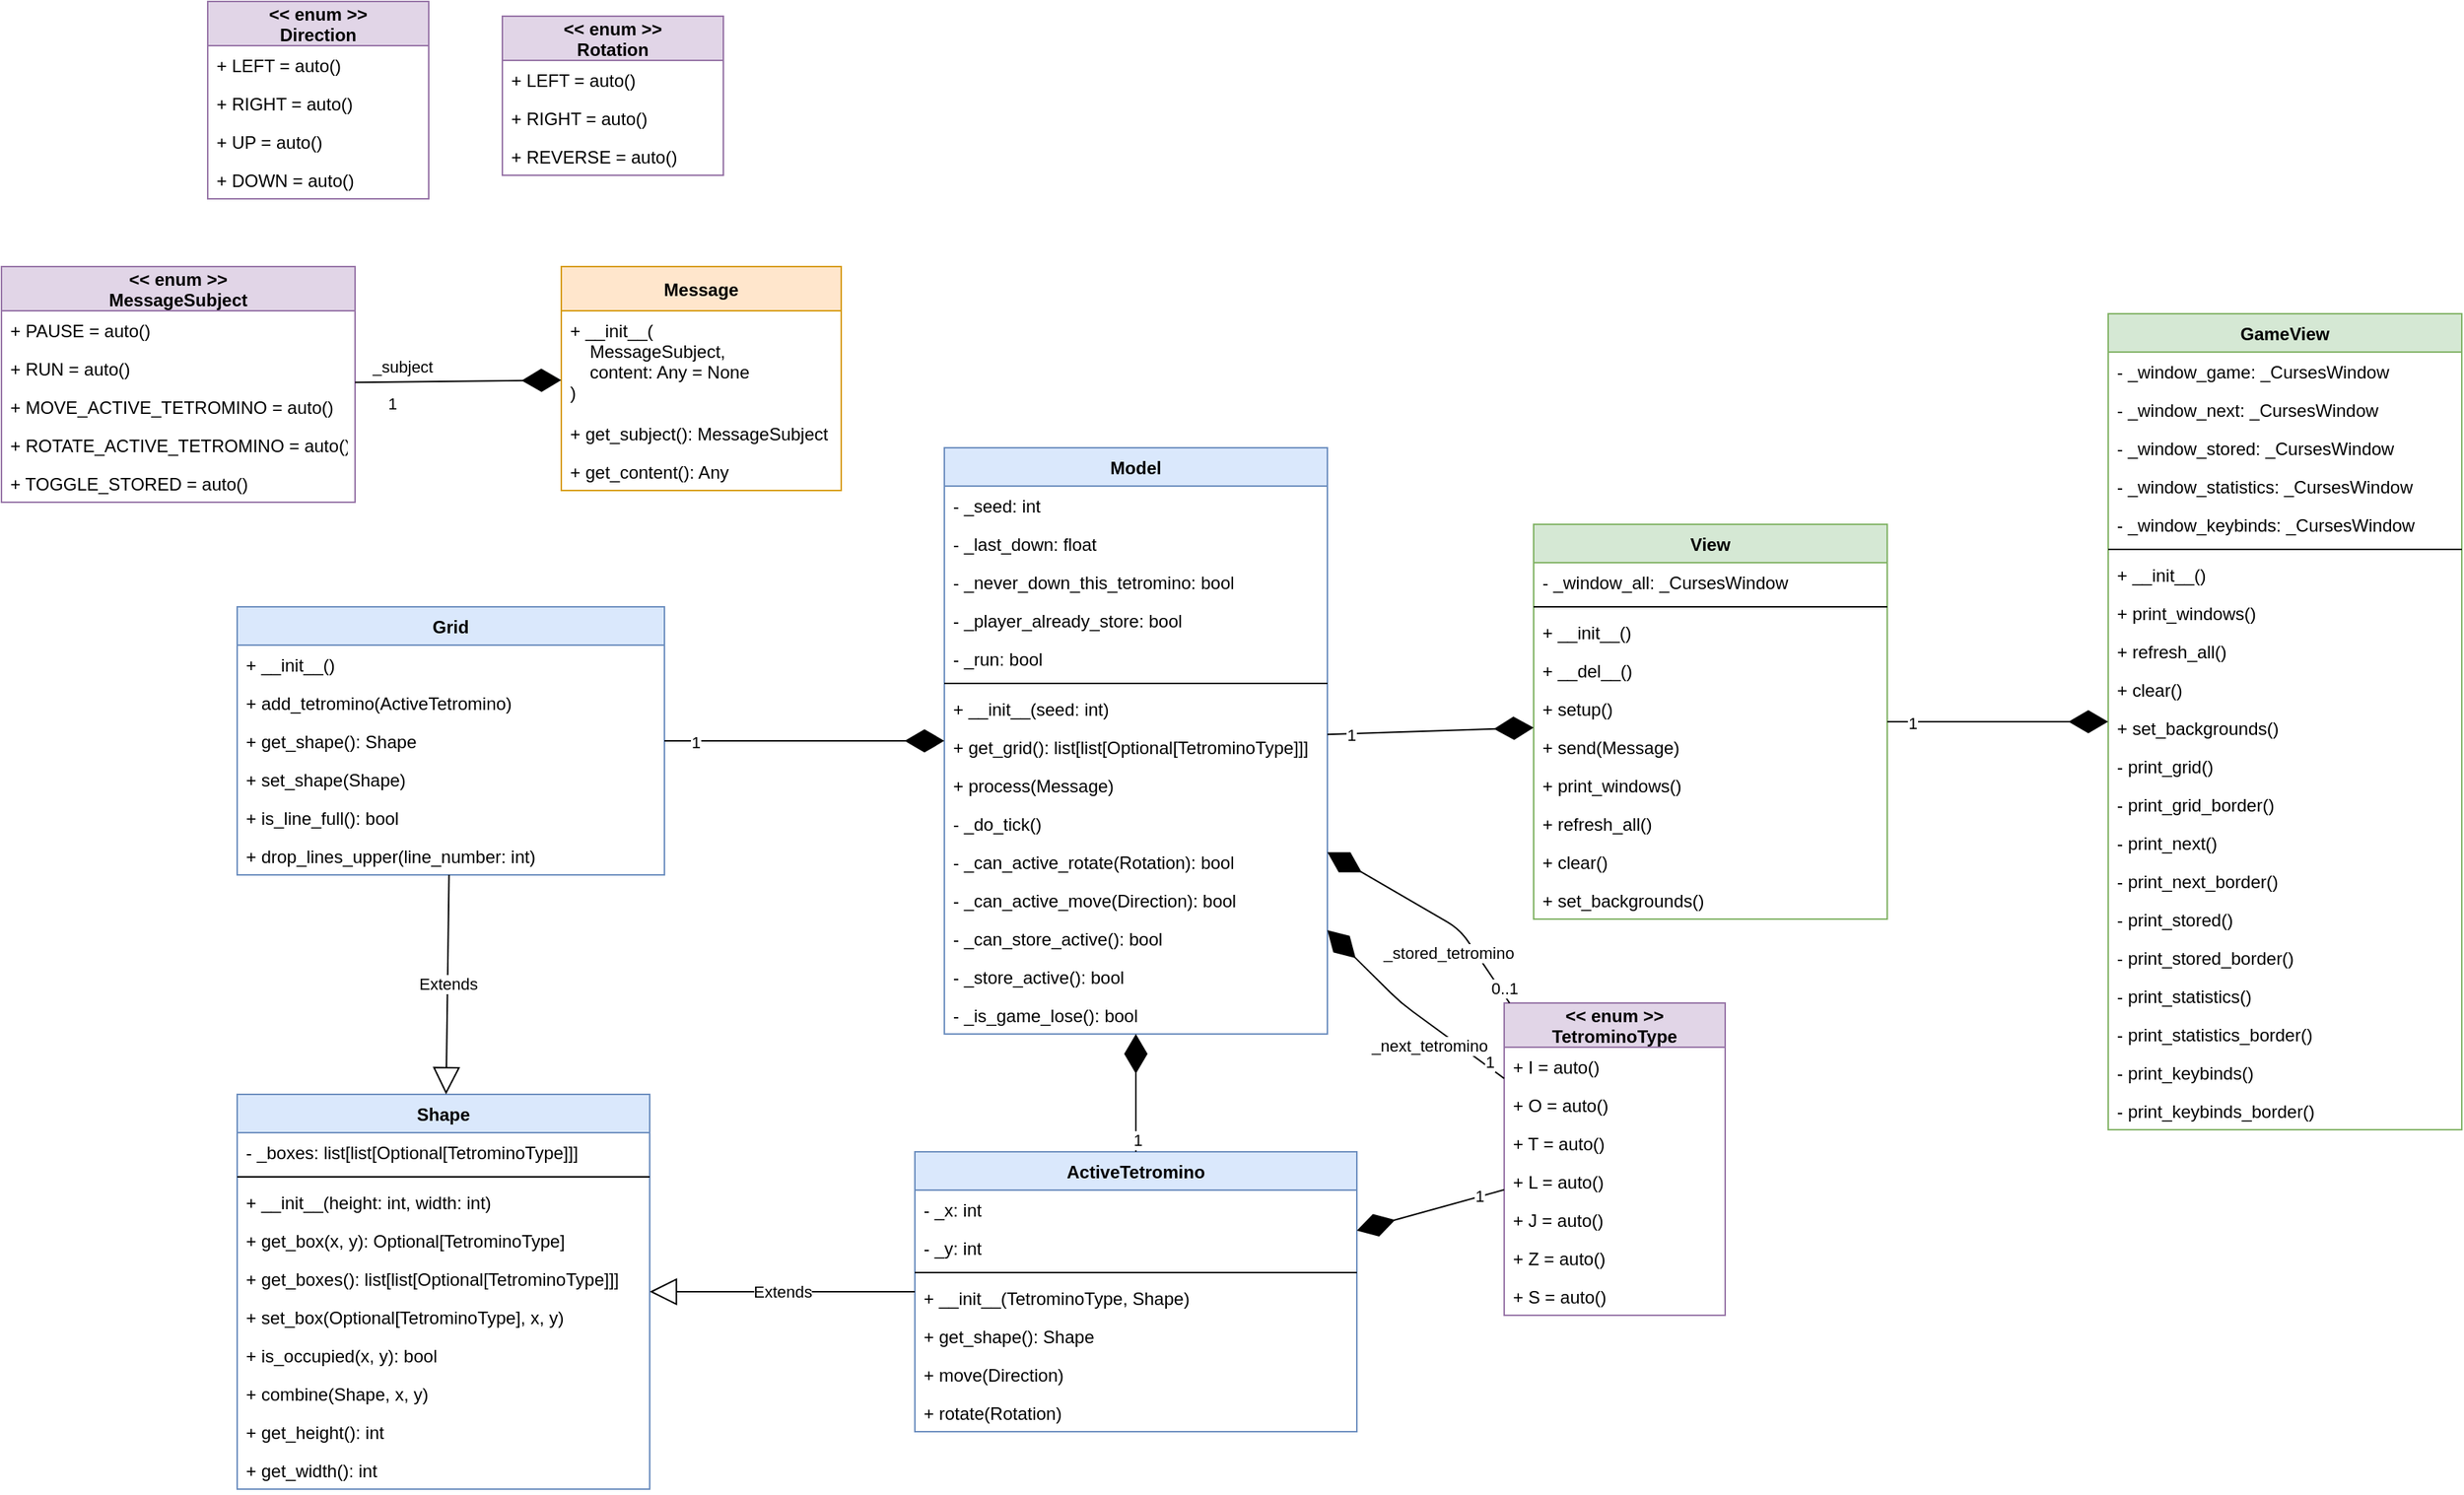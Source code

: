 <mxfile version="14.5.1" type="device"><diagram id="LG4WflgYfopz1KUowW6H" name="Page-1"><mxGraphModel dx="1350" dy="606" grid="1" gridSize="10" guides="1" tooltips="1" connect="1" arrows="0" fold="1" page="0" pageScale="1" pageWidth="827" pageHeight="1169" math="0" shadow="0"><root><mxCell id="0"/><mxCell id="1" parent="0"/><mxCell id="OBFyKA4U-jagmgDZ2BPP-1" value="Model" style="swimlane;fontStyle=1;align=center;verticalAlign=top;childLayout=stackLayout;horizontal=1;startSize=26;horizontalStack=0;resizeParent=1;resizeParentMax=0;resizeLast=0;collapsible=1;marginBottom=0;fillColor=#dae8fc;strokeColor=#6c8ebf;" vertex="1" parent="1"><mxGeometry x="360" y="363" width="260" height="398" as="geometry"/></mxCell><mxCell id="OBFyKA4U-jagmgDZ2BPP-4" value="- _seed: int" style="text;strokeColor=none;fillColor=none;align=left;verticalAlign=top;spacingLeft=4;spacingRight=4;overflow=hidden;rotatable=0;points=[[0,0.5],[1,0.5]];portConstraint=eastwest;" vertex="1" parent="OBFyKA4U-jagmgDZ2BPP-1"><mxGeometry y="26" width="260" height="26" as="geometry"/></mxCell><mxCell id="OBFyKA4U-jagmgDZ2BPP-77" value="- _last_down: float" style="text;strokeColor=none;fillColor=none;align=left;verticalAlign=top;spacingLeft=4;spacingRight=4;overflow=hidden;rotatable=0;points=[[0,0.5],[1,0.5]];portConstraint=eastwest;" vertex="1" parent="OBFyKA4U-jagmgDZ2BPP-1"><mxGeometry y="52" width="260" height="26" as="geometry"/></mxCell><mxCell id="OBFyKA4U-jagmgDZ2BPP-218" value="- _never_down_this_tetromino: bool" style="text;strokeColor=none;fillColor=none;align=left;verticalAlign=top;spacingLeft=4;spacingRight=4;overflow=hidden;rotatable=0;points=[[0,0.5],[1,0.5]];portConstraint=eastwest;" vertex="1" parent="OBFyKA4U-jagmgDZ2BPP-1"><mxGeometry y="78" width="260" height="26" as="geometry"/></mxCell><mxCell id="OBFyKA4U-jagmgDZ2BPP-78" value="- _player_already_store: bool" style="text;strokeColor=none;fillColor=none;align=left;verticalAlign=top;spacingLeft=4;spacingRight=4;overflow=hidden;rotatable=0;points=[[0,0.5],[1,0.5]];portConstraint=eastwest;" vertex="1" parent="OBFyKA4U-jagmgDZ2BPP-1"><mxGeometry y="104" width="260" height="26" as="geometry"/></mxCell><mxCell id="OBFyKA4U-jagmgDZ2BPP-160" value="- _run: bool" style="text;strokeColor=none;fillColor=none;align=left;verticalAlign=top;spacingLeft=4;spacingRight=4;overflow=hidden;rotatable=0;points=[[0,0.5],[1,0.5]];portConstraint=eastwest;" vertex="1" parent="OBFyKA4U-jagmgDZ2BPP-1"><mxGeometry y="130" width="260" height="26" as="geometry"/></mxCell><mxCell id="OBFyKA4U-jagmgDZ2BPP-3" value="" style="line;strokeWidth=1;fillColor=none;align=left;verticalAlign=middle;spacingTop=-1;spacingLeft=3;spacingRight=3;rotatable=0;labelPosition=right;points=[];portConstraint=eastwest;" vertex="1" parent="OBFyKA4U-jagmgDZ2BPP-1"><mxGeometry y="156" width="260" height="8" as="geometry"/></mxCell><mxCell id="OBFyKA4U-jagmgDZ2BPP-28" value="+ __init__(seed: int)" style="text;strokeColor=none;fillColor=none;align=left;verticalAlign=top;spacingLeft=4;spacingRight=4;overflow=hidden;rotatable=0;points=[[0,0.5],[1,0.5]];portConstraint=eastwest;" vertex="1" parent="OBFyKA4U-jagmgDZ2BPP-1"><mxGeometry y="164" width="260" height="26" as="geometry"/></mxCell><mxCell id="OBFyKA4U-jagmgDZ2BPP-2" value="+ get_grid(): list[list[Optional[TetrominoType]]]" style="text;strokeColor=none;fillColor=none;align=left;verticalAlign=top;spacingLeft=4;spacingRight=4;overflow=hidden;rotatable=0;points=[[0,0.5],[1,0.5]];portConstraint=eastwest;" vertex="1" parent="OBFyKA4U-jagmgDZ2BPP-1"><mxGeometry y="190" width="260" height="26" as="geometry"/></mxCell><mxCell id="OBFyKA4U-jagmgDZ2BPP-33" value="+ process(Message)" style="text;strokeColor=none;fillColor=none;align=left;verticalAlign=top;spacingLeft=4;spacingRight=4;overflow=hidden;rotatable=0;points=[[0,0.5],[1,0.5]];portConstraint=eastwest;" vertex="1" parent="OBFyKA4U-jagmgDZ2BPP-1"><mxGeometry y="216" width="260" height="26" as="geometry"/></mxCell><mxCell id="OBFyKA4U-jagmgDZ2BPP-209" value="- _do_tick()" style="text;strokeColor=none;fillColor=none;align=left;verticalAlign=top;spacingLeft=4;spacingRight=4;overflow=hidden;rotatable=0;points=[[0,0.5],[1,0.5]];portConstraint=eastwest;" vertex="1" parent="OBFyKA4U-jagmgDZ2BPP-1"><mxGeometry y="242" width="260" height="26" as="geometry"/></mxCell><mxCell id="OBFyKA4U-jagmgDZ2BPP-153" value="- _can_active_rotate(Rotation): bool" style="text;strokeColor=none;fillColor=none;align=left;verticalAlign=top;spacingLeft=4;spacingRight=4;overflow=hidden;rotatable=0;points=[[0,0.5],[1,0.5]];portConstraint=eastwest;" vertex="1" parent="OBFyKA4U-jagmgDZ2BPP-1"><mxGeometry y="268" width="260" height="26" as="geometry"/></mxCell><mxCell id="OBFyKA4U-jagmgDZ2BPP-154" value="- _can_active_move(Direction): bool" style="text;strokeColor=none;fillColor=none;align=left;verticalAlign=top;spacingLeft=4;spacingRight=4;overflow=hidden;rotatable=0;points=[[0,0.5],[1,0.5]];portConstraint=eastwest;" vertex="1" parent="OBFyKA4U-jagmgDZ2BPP-1"><mxGeometry y="294" width="260" height="26" as="geometry"/></mxCell><mxCell id="OBFyKA4U-jagmgDZ2BPP-211" value="- _can_store_active(): bool" style="text;strokeColor=none;fillColor=none;align=left;verticalAlign=top;spacingLeft=4;spacingRight=4;overflow=hidden;rotatable=0;points=[[0,0.5],[1,0.5]];portConstraint=eastwest;" vertex="1" parent="OBFyKA4U-jagmgDZ2BPP-1"><mxGeometry y="320" width="260" height="26" as="geometry"/></mxCell><mxCell id="OBFyKA4U-jagmgDZ2BPP-212" value="- _store_active(): bool" style="text;strokeColor=none;fillColor=none;align=left;verticalAlign=top;spacingLeft=4;spacingRight=4;overflow=hidden;rotatable=0;points=[[0,0.5],[1,0.5]];portConstraint=eastwest;" vertex="1" parent="OBFyKA4U-jagmgDZ2BPP-1"><mxGeometry y="346" width="260" height="26" as="geometry"/></mxCell><mxCell id="OBFyKA4U-jagmgDZ2BPP-214" value="- _is_game_lose(): bool" style="text;strokeColor=none;fillColor=none;align=left;verticalAlign=top;spacingLeft=4;spacingRight=4;overflow=hidden;rotatable=0;points=[[0,0.5],[1,0.5]];portConstraint=eastwest;" vertex="1" parent="OBFyKA4U-jagmgDZ2BPP-1"><mxGeometry y="372" width="260" height="26" as="geometry"/></mxCell><mxCell id="OBFyKA4U-jagmgDZ2BPP-5" value="View" style="swimlane;fontStyle=1;align=center;verticalAlign=top;childLayout=stackLayout;horizontal=1;startSize=26;horizontalStack=0;resizeParent=1;resizeParentMax=0;resizeLast=0;collapsible=1;marginBottom=0;fillColor=#d5e8d4;strokeColor=#82b366;" vertex="1" parent="1"><mxGeometry x="760" y="415" width="240" height="268" as="geometry"/></mxCell><mxCell id="OBFyKA4U-jagmgDZ2BPP-6" value="- _window_all: _CursesWindow" style="text;strokeColor=none;fillColor=none;align=left;verticalAlign=top;spacingLeft=4;spacingRight=4;overflow=hidden;rotatable=0;points=[[0,0.5],[1,0.5]];portConstraint=eastwest;" vertex="1" parent="OBFyKA4U-jagmgDZ2BPP-5"><mxGeometry y="26" width="240" height="26" as="geometry"/></mxCell><mxCell id="OBFyKA4U-jagmgDZ2BPP-7" value="" style="line;strokeWidth=1;fillColor=none;align=left;verticalAlign=middle;spacingTop=-1;spacingLeft=3;spacingRight=3;rotatable=0;labelPosition=right;points=[];portConstraint=eastwest;" vertex="1" parent="OBFyKA4U-jagmgDZ2BPP-5"><mxGeometry y="52" width="240" height="8" as="geometry"/></mxCell><mxCell id="OBFyKA4U-jagmgDZ2BPP-130" value="+ __init__()" style="text;strokeColor=none;fillColor=none;align=left;verticalAlign=top;spacingLeft=4;spacingRight=4;overflow=hidden;rotatable=0;points=[[0,0.5],[1,0.5]];portConstraint=eastwest;" vertex="1" parent="OBFyKA4U-jagmgDZ2BPP-5"><mxGeometry y="60" width="240" height="26" as="geometry"/></mxCell><mxCell id="OBFyKA4U-jagmgDZ2BPP-175" value="+ __del__()" style="text;strokeColor=none;fillColor=none;align=left;verticalAlign=top;spacingLeft=4;spacingRight=4;overflow=hidden;rotatable=0;points=[[0,0.5],[1,0.5]];portConstraint=eastwest;" vertex="1" parent="OBFyKA4U-jagmgDZ2BPP-5"><mxGeometry y="86" width="240" height="26" as="geometry"/></mxCell><mxCell id="OBFyKA4U-jagmgDZ2BPP-176" value="+ setup()" style="text;strokeColor=none;fillColor=none;align=left;verticalAlign=top;spacingLeft=4;spacingRight=4;overflow=hidden;rotatable=0;points=[[0,0.5],[1,0.5]];portConstraint=eastwest;" vertex="1" parent="OBFyKA4U-jagmgDZ2BPP-5"><mxGeometry y="112" width="240" height="26" as="geometry"/></mxCell><mxCell id="OBFyKA4U-jagmgDZ2BPP-8" value="+ send(Message)" style="text;strokeColor=none;fillColor=none;align=left;verticalAlign=top;spacingLeft=4;spacingRight=4;overflow=hidden;rotatable=0;points=[[0,0.5],[1,0.5]];portConstraint=eastwest;" vertex="1" parent="OBFyKA4U-jagmgDZ2BPP-5"><mxGeometry y="138" width="240" height="26" as="geometry"/></mxCell><mxCell id="OBFyKA4U-jagmgDZ2BPP-179" value="+ print_windows()" style="text;strokeColor=none;fillColor=none;align=left;verticalAlign=top;spacingLeft=4;spacingRight=4;overflow=hidden;rotatable=0;points=[[0,0.5],[1,0.5]];portConstraint=eastwest;" vertex="1" parent="OBFyKA4U-jagmgDZ2BPP-5"><mxGeometry y="164" width="240" height="26" as="geometry"/></mxCell><mxCell id="OBFyKA4U-jagmgDZ2BPP-178" value="+ refresh_all()" style="text;strokeColor=none;fillColor=none;align=left;verticalAlign=top;spacingLeft=4;spacingRight=4;overflow=hidden;rotatable=0;points=[[0,0.5],[1,0.5]];portConstraint=eastwest;" vertex="1" parent="OBFyKA4U-jagmgDZ2BPP-5"><mxGeometry y="190" width="240" height="26" as="geometry"/></mxCell><mxCell id="OBFyKA4U-jagmgDZ2BPP-181" value="+ clear()" style="text;strokeColor=none;fillColor=none;align=left;verticalAlign=top;spacingLeft=4;spacingRight=4;overflow=hidden;rotatable=0;points=[[0,0.5],[1,0.5]];portConstraint=eastwest;" vertex="1" parent="OBFyKA4U-jagmgDZ2BPP-5"><mxGeometry y="216" width="240" height="26" as="geometry"/></mxCell><mxCell id="OBFyKA4U-jagmgDZ2BPP-177" value="+ set_backgrounds()" style="text;strokeColor=none;fillColor=none;align=left;verticalAlign=top;spacingLeft=4;spacingRight=4;overflow=hidden;rotatable=0;points=[[0,0.5],[1,0.5]];portConstraint=eastwest;" vertex="1" parent="OBFyKA4U-jagmgDZ2BPP-5"><mxGeometry y="242" width="240" height="26" as="geometry"/></mxCell><mxCell id="OBFyKA4U-jagmgDZ2BPP-15" value="&lt;&lt; enum &gt;&gt;&#10;TetrominoType" style="swimlane;fontStyle=1;childLayout=stackLayout;horizontal=1;startSize=30;fillColor=#e1d5e7;horizontalStack=0;resizeParent=1;resizeParentMax=0;resizeLast=0;collapsible=1;marginBottom=0;rounded=0;strokeColor=#9673a6;" vertex="1" parent="1"><mxGeometry x="740" y="740" width="150" height="212" as="geometry"/></mxCell><mxCell id="OBFyKA4U-jagmgDZ2BPP-16" value="+ I = auto()" style="text;strokeColor=none;fillColor=none;align=left;verticalAlign=top;spacingLeft=4;spacingRight=4;overflow=hidden;rotatable=0;points=[[0,0.5],[1,0.5]];portConstraint=eastwest;" vertex="1" parent="OBFyKA4U-jagmgDZ2BPP-15"><mxGeometry y="30" width="150" height="26" as="geometry"/></mxCell><mxCell id="OBFyKA4U-jagmgDZ2BPP-17" value="+ O = auto()" style="text;strokeColor=none;fillColor=none;align=left;verticalAlign=top;spacingLeft=4;spacingRight=4;overflow=hidden;rotatable=0;points=[[0,0.5],[1,0.5]];portConstraint=eastwest;" vertex="1" parent="OBFyKA4U-jagmgDZ2BPP-15"><mxGeometry y="56" width="150" height="26" as="geometry"/></mxCell><mxCell id="OBFyKA4U-jagmgDZ2BPP-18" value="+ T = auto()" style="text;strokeColor=none;fillColor=none;align=left;verticalAlign=top;spacingLeft=4;spacingRight=4;overflow=hidden;rotatable=0;points=[[0,0.5],[1,0.5]];portConstraint=eastwest;" vertex="1" parent="OBFyKA4U-jagmgDZ2BPP-15"><mxGeometry y="82" width="150" height="26" as="geometry"/></mxCell><mxCell id="OBFyKA4U-jagmgDZ2BPP-19" value="+ L = auto()" style="text;strokeColor=none;fillColor=none;align=left;verticalAlign=top;spacingLeft=4;spacingRight=4;overflow=hidden;rotatable=0;points=[[0,0.5],[1,0.5]];portConstraint=eastwest;" vertex="1" parent="OBFyKA4U-jagmgDZ2BPP-15"><mxGeometry y="108" width="150" height="26" as="geometry"/></mxCell><mxCell id="OBFyKA4U-jagmgDZ2BPP-20" value="+ J = auto()" style="text;strokeColor=none;fillColor=none;align=left;verticalAlign=top;spacingLeft=4;spacingRight=4;overflow=hidden;rotatable=0;points=[[0,0.5],[1,0.5]];portConstraint=eastwest;" vertex="1" parent="OBFyKA4U-jagmgDZ2BPP-15"><mxGeometry y="134" width="150" height="26" as="geometry"/></mxCell><mxCell id="OBFyKA4U-jagmgDZ2BPP-21" value="+ Z = auto()" style="text;strokeColor=none;fillColor=none;align=left;verticalAlign=top;spacingLeft=4;spacingRight=4;overflow=hidden;rotatable=0;points=[[0,0.5],[1,0.5]];portConstraint=eastwest;" vertex="1" parent="OBFyKA4U-jagmgDZ2BPP-15"><mxGeometry y="160" width="150" height="26" as="geometry"/></mxCell><mxCell id="OBFyKA4U-jagmgDZ2BPP-22" value="+ S = auto()" style="text;strokeColor=none;fillColor=none;align=left;verticalAlign=top;spacingLeft=4;spacingRight=4;overflow=hidden;rotatable=0;points=[[0,0.5],[1,0.5]];portConstraint=eastwest;" vertex="1" parent="OBFyKA4U-jagmgDZ2BPP-15"><mxGeometry y="186" width="150" height="26" as="geometry"/></mxCell><mxCell id="OBFyKA4U-jagmgDZ2BPP-27" value="" style="endArrow=diamondThin;endFill=1;endSize=24;html=1;" edge="1" parent="1" source="OBFyKA4U-jagmgDZ2BPP-1" target="OBFyKA4U-jagmgDZ2BPP-5"><mxGeometry width="160" relative="1" as="geometry"><mxPoint x="570" y="430" as="sourcePoint"/><mxPoint x="730" y="430" as="targetPoint"/></mxGeometry></mxCell><mxCell id="OBFyKA4U-jagmgDZ2BPP-29" value="1" style="edgeLabel;html=1;align=center;verticalAlign=middle;resizable=0;points=[];" vertex="1" connectable="0" parent="OBFyKA4U-jagmgDZ2BPP-27"><mxGeometry x="-0.782" y="-1" relative="1" as="geometry"><mxPoint as="offset"/></mxGeometry></mxCell><mxCell id="OBFyKA4U-jagmgDZ2BPP-34" value="Message" style="swimlane;fontStyle=1;childLayout=stackLayout;horizontal=1;startSize=30;fillColor=#ffe6cc;horizontalStack=0;resizeParent=1;resizeParentMax=0;resizeLast=0;collapsible=1;marginBottom=0;rounded=0;strokeColor=#d79b00;" vertex="1" parent="1"><mxGeometry x="100" y="240" width="190" height="152" as="geometry"/></mxCell><mxCell id="OBFyKA4U-jagmgDZ2BPP-41" value="+ __init__(&#10;    MessageSubject,&#10;    content: Any = None&#10;)" style="text;strokeColor=none;fillColor=none;align=left;verticalAlign=top;spacingLeft=4;spacingRight=4;overflow=hidden;rotatable=0;points=[[0,0.5],[1,0.5]];portConstraint=eastwest;" vertex="1" parent="OBFyKA4U-jagmgDZ2BPP-34"><mxGeometry y="30" width="190" height="70" as="geometry"/></mxCell><mxCell id="OBFyKA4U-jagmgDZ2BPP-161" value="+ get_subject(): MessageSubject" style="text;strokeColor=none;fillColor=none;align=left;verticalAlign=top;spacingLeft=4;spacingRight=4;overflow=hidden;rotatable=0;points=[[0,0.5],[1,0.5]];portConstraint=eastwest;" vertex="1" parent="OBFyKA4U-jagmgDZ2BPP-34"><mxGeometry y="100" width="190" height="26" as="geometry"/></mxCell><mxCell id="OBFyKA4U-jagmgDZ2BPP-162" value="+ get_content(): Any" style="text;strokeColor=none;fillColor=none;align=left;verticalAlign=top;spacingLeft=4;spacingRight=4;overflow=hidden;rotatable=0;points=[[0,0.5],[1,0.5]];portConstraint=eastwest;" vertex="1" parent="OBFyKA4U-jagmgDZ2BPP-34"><mxGeometry y="126" width="190" height="26" as="geometry"/></mxCell><mxCell id="OBFyKA4U-jagmgDZ2BPP-56" value="&lt;&lt; enum &gt;&gt;&#10;Direction" style="swimlane;fontStyle=1;childLayout=stackLayout;horizontal=1;startSize=30;fillColor=#e1d5e7;horizontalStack=0;resizeParent=1;resizeParentMax=0;resizeLast=0;collapsible=1;marginBottom=0;rounded=0;strokeColor=#9673a6;" vertex="1" parent="1"><mxGeometry x="-140" y="60" width="150" height="134" as="geometry"/></mxCell><mxCell id="OBFyKA4U-jagmgDZ2BPP-57" value="+ LEFT = auto()" style="text;strokeColor=none;fillColor=none;align=left;verticalAlign=top;spacingLeft=4;spacingRight=4;overflow=hidden;rotatable=0;points=[[0,0.5],[1,0.5]];portConstraint=eastwest;" vertex="1" parent="OBFyKA4U-jagmgDZ2BPP-56"><mxGeometry y="30" width="150" height="26" as="geometry"/></mxCell><mxCell id="OBFyKA4U-jagmgDZ2BPP-58" value="+ RIGHT = auto()" style="text;strokeColor=none;fillColor=none;align=left;verticalAlign=top;spacingLeft=4;spacingRight=4;overflow=hidden;rotatable=0;points=[[0,0.5],[1,0.5]];portConstraint=eastwest;" vertex="1" parent="OBFyKA4U-jagmgDZ2BPP-56"><mxGeometry y="56" width="150" height="26" as="geometry"/></mxCell><mxCell id="OBFyKA4U-jagmgDZ2BPP-59" value="+ UP = auto()" style="text;strokeColor=none;fillColor=none;align=left;verticalAlign=top;spacingLeft=4;spacingRight=4;overflow=hidden;rotatable=0;points=[[0,0.5],[1,0.5]];portConstraint=eastwest;" vertex="1" parent="OBFyKA4U-jagmgDZ2BPP-56"><mxGeometry y="82" width="150" height="26" as="geometry"/></mxCell><mxCell id="OBFyKA4U-jagmgDZ2BPP-60" value="+ DOWN = auto()" style="text;strokeColor=none;fillColor=none;align=left;verticalAlign=top;spacingLeft=4;spacingRight=4;overflow=hidden;rotatable=0;points=[[0,0.5],[1,0.5]];portConstraint=eastwest;" vertex="1" parent="OBFyKA4U-jagmgDZ2BPP-56"><mxGeometry y="108" width="150" height="26" as="geometry"/></mxCell><mxCell id="OBFyKA4U-jagmgDZ2BPP-64" value="&lt;&lt; enum &gt;&gt;&#10;Rotation" style="swimlane;fontStyle=1;childLayout=stackLayout;horizontal=1;startSize=30;fillColor=#e1d5e7;horizontalStack=0;resizeParent=1;resizeParentMax=0;resizeLast=0;collapsible=1;marginBottom=0;rounded=0;strokeColor=#9673a6;" vertex="1" parent="1"><mxGeometry x="60" y="70" width="150" height="108" as="geometry"/></mxCell><mxCell id="OBFyKA4U-jagmgDZ2BPP-65" value="+ LEFT = auto()" style="text;strokeColor=none;fillColor=none;align=left;verticalAlign=top;spacingLeft=4;spacingRight=4;overflow=hidden;rotatable=0;points=[[0,0.5],[1,0.5]];portConstraint=eastwest;" vertex="1" parent="OBFyKA4U-jagmgDZ2BPP-64"><mxGeometry y="30" width="150" height="26" as="geometry"/></mxCell><mxCell id="OBFyKA4U-jagmgDZ2BPP-66" value="+ RIGHT = auto()" style="text;strokeColor=none;fillColor=none;align=left;verticalAlign=top;spacingLeft=4;spacingRight=4;overflow=hidden;rotatable=0;points=[[0,0.5],[1,0.5]];portConstraint=eastwest;" vertex="1" parent="OBFyKA4U-jagmgDZ2BPP-64"><mxGeometry y="56" width="150" height="26" as="geometry"/></mxCell><mxCell id="OBFyKA4U-jagmgDZ2BPP-156" value="+ REVERSE = auto()" style="text;strokeColor=none;fillColor=none;align=left;verticalAlign=top;spacingLeft=4;spacingRight=4;overflow=hidden;rotatable=0;points=[[0,0.5],[1,0.5]];portConstraint=eastwest;" vertex="1" parent="OBFyKA4U-jagmgDZ2BPP-64"><mxGeometry y="82" width="150" height="26" as="geometry"/></mxCell><mxCell id="OBFyKA4U-jagmgDZ2BPP-81" value="Grid" style="swimlane;fontStyle=1;align=center;verticalAlign=top;childLayout=stackLayout;horizontal=1;startSize=26;horizontalStack=0;resizeParent=1;resizeParentMax=0;resizeLast=0;collapsible=1;marginBottom=0;fillColor=#dae8fc;strokeColor=#6c8ebf;" vertex="1" parent="1"><mxGeometry x="-120" y="471" width="290" height="182" as="geometry"/></mxCell><mxCell id="OBFyKA4U-jagmgDZ2BPP-84" value="+ __init__()" style="text;strokeColor=none;fillColor=none;align=left;verticalAlign=top;spacingLeft=4;spacingRight=4;overflow=hidden;rotatable=0;points=[[0,0.5],[1,0.5]];portConstraint=eastwest;" vertex="1" parent="OBFyKA4U-jagmgDZ2BPP-81"><mxGeometry y="26" width="290" height="26" as="geometry"/></mxCell><mxCell id="OBFyKA4U-jagmgDZ2BPP-87" value="+ add_tetromino(ActiveTetromino)" style="text;strokeColor=none;fillColor=none;align=left;verticalAlign=top;spacingLeft=4;spacingRight=4;overflow=hidden;rotatable=0;points=[[0,0.5],[1,0.5]];portConstraint=eastwest;" vertex="1" parent="OBFyKA4U-jagmgDZ2BPP-81"><mxGeometry y="52" width="290" height="26" as="geometry"/></mxCell><mxCell id="OBFyKA4U-jagmgDZ2BPP-133" value="+ get_shape(): Shape" style="text;strokeColor=none;fillColor=none;align=left;verticalAlign=top;spacingLeft=4;spacingRight=4;overflow=hidden;rotatable=0;points=[[0,0.5],[1,0.5]];portConstraint=eastwest;" vertex="1" parent="OBFyKA4U-jagmgDZ2BPP-81"><mxGeometry y="78" width="290" height="26" as="geometry"/></mxCell><mxCell id="OBFyKA4U-jagmgDZ2BPP-134" value="+ set_shape(Shape)" style="text;strokeColor=none;fillColor=none;align=left;verticalAlign=top;spacingLeft=4;spacingRight=4;overflow=hidden;rotatable=0;points=[[0,0.5],[1,0.5]];portConstraint=eastwest;" vertex="1" parent="OBFyKA4U-jagmgDZ2BPP-81"><mxGeometry y="104" width="290" height="26" as="geometry"/></mxCell><mxCell id="OBFyKA4U-jagmgDZ2BPP-222" value="+ is_line_full(): bool" style="text;strokeColor=none;fillColor=none;align=left;verticalAlign=top;spacingLeft=4;spacingRight=4;overflow=hidden;rotatable=0;points=[[0,0.5],[1,0.5]];portConstraint=eastwest;" vertex="1" parent="OBFyKA4U-jagmgDZ2BPP-81"><mxGeometry y="130" width="290" height="26" as="geometry"/></mxCell><mxCell id="OBFyKA4U-jagmgDZ2BPP-223" value="+ drop_lines_upper(line_number: int)" style="text;strokeColor=none;fillColor=none;align=left;verticalAlign=top;spacingLeft=4;spacingRight=4;overflow=hidden;rotatable=0;points=[[0,0.5],[1,0.5]];portConstraint=eastwest;" vertex="1" parent="OBFyKA4U-jagmgDZ2BPP-81"><mxGeometry y="156" width="290" height="26" as="geometry"/></mxCell><mxCell id="OBFyKA4U-jagmgDZ2BPP-85" value="" style="endArrow=diamondThin;endFill=1;endSize=24;html=1;" edge="1" parent="1" source="OBFyKA4U-jagmgDZ2BPP-81" target="OBFyKA4U-jagmgDZ2BPP-1"><mxGeometry width="160" relative="1" as="geometry"><mxPoint x="610" y="559" as="sourcePoint"/><mxPoint x="770" y="559" as="targetPoint"/></mxGeometry></mxCell><mxCell id="OBFyKA4U-jagmgDZ2BPP-86" value="1" style="edgeLabel;html=1;align=center;verticalAlign=middle;resizable=0;points=[];" vertex="1" connectable="0" parent="OBFyKA4U-jagmgDZ2BPP-85"><mxGeometry x="-0.782" y="-1" relative="1" as="geometry"><mxPoint as="offset"/></mxGeometry></mxCell><mxCell id="OBFyKA4U-jagmgDZ2BPP-88" value="ActiveTetromino" style="swimlane;fontStyle=1;align=center;verticalAlign=top;childLayout=stackLayout;horizontal=1;startSize=26;horizontalStack=0;resizeParent=1;resizeParentMax=0;resizeLast=0;collapsible=1;marginBottom=0;fillColor=#dae8fc;strokeColor=#6c8ebf;" vertex="1" parent="1"><mxGeometry x="340" y="841" width="300" height="190" as="geometry"/></mxCell><mxCell id="OBFyKA4U-jagmgDZ2BPP-127" value="- _x: int" style="text;strokeColor=none;fillColor=none;align=left;verticalAlign=top;spacingLeft=4;spacingRight=4;overflow=hidden;rotatable=0;points=[[0,0.5],[1,0.5]];portConstraint=eastwest;" vertex="1" parent="OBFyKA4U-jagmgDZ2BPP-88"><mxGeometry y="26" width="300" height="26" as="geometry"/></mxCell><mxCell id="OBFyKA4U-jagmgDZ2BPP-128" value="- _y: int" style="text;strokeColor=none;fillColor=none;align=left;verticalAlign=top;spacingLeft=4;spacingRight=4;overflow=hidden;rotatable=0;points=[[0,0.5],[1,0.5]];portConstraint=eastwest;" vertex="1" parent="OBFyKA4U-jagmgDZ2BPP-88"><mxGeometry y="52" width="300" height="26" as="geometry"/></mxCell><mxCell id="OBFyKA4U-jagmgDZ2BPP-92" value="" style="line;strokeWidth=1;fillColor=none;align=left;verticalAlign=middle;spacingTop=-1;spacingLeft=3;spacingRight=3;rotatable=0;labelPosition=right;points=[];portConstraint=eastwest;" vertex="1" parent="OBFyKA4U-jagmgDZ2BPP-88"><mxGeometry y="78" width="300" height="8" as="geometry"/></mxCell><mxCell id="OBFyKA4U-jagmgDZ2BPP-93" value="+ __init__(TetrominoType, Shape)" style="text;strokeColor=none;fillColor=none;align=left;verticalAlign=top;spacingLeft=4;spacingRight=4;overflow=hidden;rotatable=0;points=[[0,0.5],[1,0.5]];portConstraint=eastwest;" vertex="1" parent="OBFyKA4U-jagmgDZ2BPP-88"><mxGeometry y="86" width="300" height="26" as="geometry"/></mxCell><mxCell id="OBFyKA4U-jagmgDZ2BPP-151" value="+ get_shape(): Shape" style="text;strokeColor=none;fillColor=none;align=left;verticalAlign=top;spacingLeft=4;spacingRight=4;overflow=hidden;rotatable=0;points=[[0,0.5],[1,0.5]];portConstraint=eastwest;" vertex="1" parent="OBFyKA4U-jagmgDZ2BPP-88"><mxGeometry y="112" width="300" height="26" as="geometry"/></mxCell><mxCell id="OBFyKA4U-jagmgDZ2BPP-155" value="+ move(Direction)" style="text;strokeColor=none;fillColor=none;align=left;verticalAlign=top;spacingLeft=4;spacingRight=4;overflow=hidden;rotatable=0;points=[[0,0.5],[1,0.5]];portConstraint=eastwest;" vertex="1" parent="OBFyKA4U-jagmgDZ2BPP-88"><mxGeometry y="138" width="300" height="26" as="geometry"/></mxCell><mxCell id="OBFyKA4U-jagmgDZ2BPP-152" value="+ rotate(Rotation)" style="text;strokeColor=none;fillColor=none;align=left;verticalAlign=top;spacingLeft=4;spacingRight=4;overflow=hidden;rotatable=0;points=[[0,0.5],[1,0.5]];portConstraint=eastwest;" vertex="1" parent="OBFyKA4U-jagmgDZ2BPP-88"><mxGeometry y="164" width="300" height="26" as="geometry"/></mxCell><mxCell id="OBFyKA4U-jagmgDZ2BPP-108" value="" style="endArrow=diamondThin;endFill=1;endSize=24;html=1;" edge="1" parent="1" source="OBFyKA4U-jagmgDZ2BPP-88" target="OBFyKA4U-jagmgDZ2BPP-1"><mxGeometry width="160" relative="1" as="geometry"><mxPoint x="250" y="740" as="sourcePoint"/><mxPoint x="370" y="740" as="targetPoint"/></mxGeometry></mxCell><mxCell id="OBFyKA4U-jagmgDZ2BPP-109" value="1" style="edgeLabel;html=1;align=center;verticalAlign=middle;resizable=0;points=[];" vertex="1" connectable="0" parent="OBFyKA4U-jagmgDZ2BPP-108"><mxGeometry x="-0.782" y="-1" relative="1" as="geometry"><mxPoint as="offset"/></mxGeometry></mxCell><mxCell id="OBFyKA4U-jagmgDZ2BPP-110" value="" style="endArrow=diamondThin;endFill=1;endSize=24;html=1;" edge="1" parent="1" source="OBFyKA4U-jagmgDZ2BPP-15" target="OBFyKA4U-jagmgDZ2BPP-1"><mxGeometry width="160" relative="1" as="geometry"><mxPoint x="737.436" y="800" as="sourcePoint"/><mxPoint x="490" y="654" as="targetPoint"/><Array as="points"><mxPoint x="710" y="690"/></Array></mxGeometry></mxCell><mxCell id="OBFyKA4U-jagmgDZ2BPP-111" value="0..1" style="edgeLabel;html=1;align=center;verticalAlign=middle;resizable=0;points=[];" vertex="1" connectable="0" parent="OBFyKA4U-jagmgDZ2BPP-110"><mxGeometry x="-0.782" y="-1" relative="1" as="geometry"><mxPoint x="5.62" y="5.57" as="offset"/></mxGeometry></mxCell><mxCell id="OBFyKA4U-jagmgDZ2BPP-115" value="_stored_tetromino" style="edgeLabel;html=1;align=center;verticalAlign=middle;resizable=0;points=[];" vertex="1" connectable="0" parent="OBFyKA4U-jagmgDZ2BPP-110"><mxGeometry x="-0.475" y="-1" relative="1" as="geometry"><mxPoint x="-19.11" y="2.12" as="offset"/></mxGeometry></mxCell><mxCell id="OBFyKA4U-jagmgDZ2BPP-137" value="Shape" style="swimlane;fontStyle=1;childLayout=stackLayout;horizontal=1;startSize=26;fillColor=#dae8fc;horizontalStack=0;resizeParent=1;resizeParentMax=0;resizeLast=0;collapsible=1;marginBottom=0;strokeColor=#6c8ebf;" vertex="1" parent="1"><mxGeometry x="-120" y="802" width="280" height="268" as="geometry"/></mxCell><mxCell id="OBFyKA4U-jagmgDZ2BPP-140" value="- _boxes: list[list[Optional[TetrominoType]]]" style="text;strokeColor=none;fillColor=none;align=left;verticalAlign=top;spacingLeft=4;spacingRight=4;overflow=hidden;rotatable=0;points=[[0,0.5],[1,0.5]];portConstraint=eastwest;" vertex="1" parent="OBFyKA4U-jagmgDZ2BPP-137"><mxGeometry y="26" width="280" height="26" as="geometry"/></mxCell><mxCell id="OBFyKA4U-jagmgDZ2BPP-145" value="" style="line;strokeWidth=1;fillColor=none;align=left;verticalAlign=middle;spacingTop=-1;spacingLeft=3;spacingRight=3;rotatable=0;labelPosition=right;points=[];portConstraint=eastwest;" vertex="1" parent="OBFyKA4U-jagmgDZ2BPP-137"><mxGeometry y="52" width="280" height="8" as="geometry"/></mxCell><mxCell id="OBFyKA4U-jagmgDZ2BPP-146" value="+ __init__(height: int, width: int)" style="text;strokeColor=none;fillColor=none;align=left;verticalAlign=top;spacingLeft=4;spacingRight=4;overflow=hidden;rotatable=0;points=[[0,0.5],[1,0.5]];portConstraint=eastwest;" vertex="1" parent="OBFyKA4U-jagmgDZ2BPP-137"><mxGeometry y="60" width="280" height="26" as="geometry"/></mxCell><mxCell id="OBFyKA4U-jagmgDZ2BPP-150" value="+ get_box(x, y): Optional[TetrominoType]" style="text;strokeColor=none;fillColor=none;align=left;verticalAlign=top;spacingLeft=4;spacingRight=4;overflow=hidden;rotatable=0;points=[[0,0.5],[1,0.5]];portConstraint=eastwest;" vertex="1" parent="OBFyKA4U-jagmgDZ2BPP-137"><mxGeometry y="86" width="280" height="26" as="geometry"/></mxCell><mxCell id="OBFyKA4U-jagmgDZ2BPP-174" value="+ get_boxes(): list[list[Optional[TetrominoType]]]" style="text;strokeColor=none;fillColor=none;align=left;verticalAlign=top;spacingLeft=4;spacingRight=4;overflow=hidden;rotatable=0;points=[[0,0.5],[1,0.5]];portConstraint=eastwest;" vertex="1" parent="OBFyKA4U-jagmgDZ2BPP-137"><mxGeometry y="112" width="280" height="26" as="geometry"/></mxCell><mxCell id="OBFyKA4U-jagmgDZ2BPP-147" value="+ set_box(Optional[TetrominoType], x, y)" style="text;strokeColor=none;fillColor=none;align=left;verticalAlign=top;spacingLeft=4;spacingRight=4;overflow=hidden;rotatable=0;points=[[0,0.5],[1,0.5]];portConstraint=eastwest;" vertex="1" parent="OBFyKA4U-jagmgDZ2BPP-137"><mxGeometry y="138" width="280" height="26" as="geometry"/></mxCell><mxCell id="OBFyKA4U-jagmgDZ2BPP-158" value="+ is_occupied(x, y): bool" style="text;strokeColor=none;fillColor=none;align=left;verticalAlign=top;spacingLeft=4;spacingRight=4;overflow=hidden;rotatable=0;points=[[0,0.5],[1,0.5]];portConstraint=eastwest;" vertex="1" parent="OBFyKA4U-jagmgDZ2BPP-137"><mxGeometry y="164" width="280" height="26" as="geometry"/></mxCell><mxCell id="OBFyKA4U-jagmgDZ2BPP-149" value="+ combine(Shape, x, y)" style="text;strokeColor=none;fillColor=none;align=left;verticalAlign=top;spacingLeft=4;spacingRight=4;overflow=hidden;rotatable=0;points=[[0,0.5],[1,0.5]];portConstraint=eastwest;" vertex="1" parent="OBFyKA4U-jagmgDZ2BPP-137"><mxGeometry y="190" width="280" height="26" as="geometry"/></mxCell><mxCell id="OBFyKA4U-jagmgDZ2BPP-172" value="+ get_height(): int" style="text;strokeColor=none;fillColor=none;align=left;verticalAlign=top;spacingLeft=4;spacingRight=4;overflow=hidden;rotatable=0;points=[[0,0.5],[1,0.5]];portConstraint=eastwest;" vertex="1" parent="OBFyKA4U-jagmgDZ2BPP-137"><mxGeometry y="216" width="280" height="26" as="geometry"/></mxCell><mxCell id="OBFyKA4U-jagmgDZ2BPP-173" value="+ get_width(): int" style="text;strokeColor=none;fillColor=none;align=left;verticalAlign=top;spacingLeft=4;spacingRight=4;overflow=hidden;rotatable=0;points=[[0,0.5],[1,0.5]];portConstraint=eastwest;" vertex="1" parent="OBFyKA4U-jagmgDZ2BPP-137"><mxGeometry y="242" width="280" height="26" as="geometry"/></mxCell><mxCell id="OBFyKA4U-jagmgDZ2BPP-163" value="&lt;&lt; enum &gt;&gt;&#10;MessageSubject" style="swimlane;fontStyle=1;childLayout=stackLayout;horizontal=1;startSize=30;fillColor=#e1d5e7;horizontalStack=0;resizeParent=1;resizeParentMax=0;resizeLast=0;collapsible=1;marginBottom=0;rounded=0;strokeColor=#9673a6;" vertex="1" parent="1"><mxGeometry x="-280" y="240" width="240" height="160" as="geometry"/></mxCell><mxCell id="OBFyKA4U-jagmgDZ2BPP-164" value="+ PAUSE = auto()" style="text;strokeColor=none;fillColor=none;align=left;verticalAlign=top;spacingLeft=4;spacingRight=4;overflow=hidden;rotatable=0;points=[[0,0.5],[1,0.5]];portConstraint=eastwest;" vertex="1" parent="OBFyKA4U-jagmgDZ2BPP-163"><mxGeometry y="30" width="240" height="26" as="geometry"/></mxCell><mxCell id="OBFyKA4U-jagmgDZ2BPP-165" value="+ RUN = auto()" style="text;strokeColor=none;fillColor=none;align=left;verticalAlign=top;spacingLeft=4;spacingRight=4;overflow=hidden;rotatable=0;points=[[0,0.5],[1,0.5]];portConstraint=eastwest;" vertex="1" parent="OBFyKA4U-jagmgDZ2BPP-163"><mxGeometry y="56" width="240" height="26" as="geometry"/></mxCell><mxCell id="OBFyKA4U-jagmgDZ2BPP-166" value="+ MOVE_ACTIVE_TETROMINO = auto()" style="text;strokeColor=none;fillColor=none;align=left;verticalAlign=top;spacingLeft=4;spacingRight=4;overflow=hidden;rotatable=0;points=[[0,0.5],[1,0.5]];portConstraint=eastwest;" vertex="1" parent="OBFyKA4U-jagmgDZ2BPP-163"><mxGeometry y="82" width="240" height="26" as="geometry"/></mxCell><mxCell id="OBFyKA4U-jagmgDZ2BPP-171" value="+ ROTATE_ACTIVE_TETROMINO = auto()" style="text;strokeColor=none;fillColor=none;align=left;verticalAlign=top;spacingLeft=4;spacingRight=4;overflow=hidden;rotatable=0;points=[[0,0.5],[1,0.5]];portConstraint=eastwest;" vertex="1" parent="OBFyKA4U-jagmgDZ2BPP-163"><mxGeometry y="108" width="240" height="26" as="geometry"/></mxCell><mxCell id="OBFyKA4U-jagmgDZ2BPP-167" value="+ TOGGLE_STORED = auto()" style="text;strokeColor=none;fillColor=none;align=left;verticalAlign=top;spacingLeft=4;spacingRight=4;overflow=hidden;rotatable=0;points=[[0,0.5],[1,0.5]];portConstraint=eastwest;" vertex="1" parent="OBFyKA4U-jagmgDZ2BPP-163"><mxGeometry y="134" width="240" height="26" as="geometry"/></mxCell><mxCell id="OBFyKA4U-jagmgDZ2BPP-168" value="" style="endArrow=diamondThin;endFill=1;endSize=24;html=1;" edge="1" parent="1" source="OBFyKA4U-jagmgDZ2BPP-163" target="OBFyKA4U-jagmgDZ2BPP-34"><mxGeometry width="160" relative="1" as="geometry"><mxPoint x="100" y="300" as="sourcePoint"/><mxPoint x="260" y="300" as="targetPoint"/></mxGeometry></mxCell><mxCell id="OBFyKA4U-jagmgDZ2BPP-169" value="_subject" style="edgeLabel;html=1;align=center;verticalAlign=middle;resizable=0;points=[];" vertex="1" connectable="0" parent="OBFyKA4U-jagmgDZ2BPP-168"><mxGeometry x="-0.511" y="1" relative="1" as="geometry"><mxPoint x="-1.9" y="-10" as="offset"/></mxGeometry></mxCell><mxCell id="OBFyKA4U-jagmgDZ2BPP-170" value="1" style="edgeLabel;html=1;align=center;verticalAlign=middle;resizable=0;points=[];" vertex="1" connectable="0" parent="OBFyKA4U-jagmgDZ2BPP-168"><mxGeometry x="-0.649" y="2" relative="1" as="geometry"><mxPoint y="16" as="offset"/></mxGeometry></mxCell><mxCell id="OBFyKA4U-jagmgDZ2BPP-182" value="GameView" style="swimlane;fontStyle=1;align=center;verticalAlign=top;childLayout=stackLayout;horizontal=1;startSize=26;horizontalStack=0;resizeParent=1;resizeParentMax=0;resizeLast=0;collapsible=1;marginBottom=0;fillColor=#d5e8d4;strokeColor=#82b366;" vertex="1" parent="1"><mxGeometry x="1150" y="272" width="240" height="554" as="geometry"/></mxCell><mxCell id="OBFyKA4U-jagmgDZ2BPP-183" value="- _window_game: _CursesWindow" style="text;strokeColor=none;fillColor=none;align=left;verticalAlign=top;spacingLeft=4;spacingRight=4;overflow=hidden;rotatable=0;points=[[0,0.5],[1,0.5]];portConstraint=eastwest;" vertex="1" parent="OBFyKA4U-jagmgDZ2BPP-182"><mxGeometry y="26" width="240" height="26" as="geometry"/></mxCell><mxCell id="OBFyKA4U-jagmgDZ2BPP-193" value="- _window_next: _CursesWindow" style="text;strokeColor=none;fillColor=none;align=left;verticalAlign=top;spacingLeft=4;spacingRight=4;overflow=hidden;rotatable=0;points=[[0,0.5],[1,0.5]];portConstraint=eastwest;" vertex="1" parent="OBFyKA4U-jagmgDZ2BPP-182"><mxGeometry y="52" width="240" height="26" as="geometry"/></mxCell><mxCell id="OBFyKA4U-jagmgDZ2BPP-194" value="- _window_stored: _CursesWindow" style="text;strokeColor=none;fillColor=none;align=left;verticalAlign=top;spacingLeft=4;spacingRight=4;overflow=hidden;rotatable=0;points=[[0,0.5],[1,0.5]];portConstraint=eastwest;" vertex="1" parent="OBFyKA4U-jagmgDZ2BPP-182"><mxGeometry y="78" width="240" height="26" as="geometry"/></mxCell><mxCell id="OBFyKA4U-jagmgDZ2BPP-195" value="- _window_statistics: _CursesWindow" style="text;strokeColor=none;fillColor=none;align=left;verticalAlign=top;spacingLeft=4;spacingRight=4;overflow=hidden;rotatable=0;points=[[0,0.5],[1,0.5]];portConstraint=eastwest;" vertex="1" parent="OBFyKA4U-jagmgDZ2BPP-182"><mxGeometry y="104" width="240" height="26" as="geometry"/></mxCell><mxCell id="OBFyKA4U-jagmgDZ2BPP-196" value="- _window_keybinds: _CursesWindow" style="text;strokeColor=none;fillColor=none;align=left;verticalAlign=top;spacingLeft=4;spacingRight=4;overflow=hidden;rotatable=0;points=[[0,0.5],[1,0.5]];portConstraint=eastwest;" vertex="1" parent="OBFyKA4U-jagmgDZ2BPP-182"><mxGeometry y="130" width="240" height="26" as="geometry"/></mxCell><mxCell id="OBFyKA4U-jagmgDZ2BPP-184" value="" style="line;strokeWidth=1;fillColor=none;align=left;verticalAlign=middle;spacingTop=-1;spacingLeft=3;spacingRight=3;rotatable=0;labelPosition=right;points=[];portConstraint=eastwest;" vertex="1" parent="OBFyKA4U-jagmgDZ2BPP-182"><mxGeometry y="156" width="240" height="8" as="geometry"/></mxCell><mxCell id="OBFyKA4U-jagmgDZ2BPP-185" value="+ __init__()" style="text;strokeColor=none;fillColor=none;align=left;verticalAlign=top;spacingLeft=4;spacingRight=4;overflow=hidden;rotatable=0;points=[[0,0.5],[1,0.5]];portConstraint=eastwest;" vertex="1" parent="OBFyKA4U-jagmgDZ2BPP-182"><mxGeometry y="164" width="240" height="26" as="geometry"/></mxCell><mxCell id="OBFyKA4U-jagmgDZ2BPP-189" value="+ print_windows()" style="text;strokeColor=none;fillColor=none;align=left;verticalAlign=top;spacingLeft=4;spacingRight=4;overflow=hidden;rotatable=0;points=[[0,0.5],[1,0.5]];portConstraint=eastwest;" vertex="1" parent="OBFyKA4U-jagmgDZ2BPP-182"><mxGeometry y="190" width="240" height="26" as="geometry"/></mxCell><mxCell id="OBFyKA4U-jagmgDZ2BPP-190" value="+ refresh_all()" style="text;strokeColor=none;fillColor=none;align=left;verticalAlign=top;spacingLeft=4;spacingRight=4;overflow=hidden;rotatable=0;points=[[0,0.5],[1,0.5]];portConstraint=eastwest;" vertex="1" parent="OBFyKA4U-jagmgDZ2BPP-182"><mxGeometry y="216" width="240" height="26" as="geometry"/></mxCell><mxCell id="OBFyKA4U-jagmgDZ2BPP-191" value="+ clear()" style="text;strokeColor=none;fillColor=none;align=left;verticalAlign=top;spacingLeft=4;spacingRight=4;overflow=hidden;rotatable=0;points=[[0,0.5],[1,0.5]];portConstraint=eastwest;" vertex="1" parent="OBFyKA4U-jagmgDZ2BPP-182"><mxGeometry y="242" width="240" height="26" as="geometry"/></mxCell><mxCell id="OBFyKA4U-jagmgDZ2BPP-192" value="+ set_backgrounds()" style="text;strokeColor=none;fillColor=none;align=left;verticalAlign=top;spacingLeft=4;spacingRight=4;overflow=hidden;rotatable=0;points=[[0,0.5],[1,0.5]];portConstraint=eastwest;" vertex="1" parent="OBFyKA4U-jagmgDZ2BPP-182"><mxGeometry y="268" width="240" height="26" as="geometry"/></mxCell><mxCell id="OBFyKA4U-jagmgDZ2BPP-197" value="- print_grid()" style="text;strokeColor=none;fillColor=none;align=left;verticalAlign=top;spacingLeft=4;spacingRight=4;overflow=hidden;rotatable=0;points=[[0,0.5],[1,0.5]];portConstraint=eastwest;" vertex="1" parent="OBFyKA4U-jagmgDZ2BPP-182"><mxGeometry y="294" width="240" height="26" as="geometry"/></mxCell><mxCell id="OBFyKA4U-jagmgDZ2BPP-198" value="- print_grid_border()" style="text;strokeColor=none;fillColor=none;align=left;verticalAlign=top;spacingLeft=4;spacingRight=4;overflow=hidden;rotatable=0;points=[[0,0.5],[1,0.5]];portConstraint=eastwest;" vertex="1" parent="OBFyKA4U-jagmgDZ2BPP-182"><mxGeometry y="320" width="240" height="26" as="geometry"/></mxCell><mxCell id="OBFyKA4U-jagmgDZ2BPP-199" value="- print_next()" style="text;strokeColor=none;fillColor=none;align=left;verticalAlign=top;spacingLeft=4;spacingRight=4;overflow=hidden;rotatable=0;points=[[0,0.5],[1,0.5]];portConstraint=eastwest;" vertex="1" parent="OBFyKA4U-jagmgDZ2BPP-182"><mxGeometry y="346" width="240" height="26" as="geometry"/></mxCell><mxCell id="OBFyKA4U-jagmgDZ2BPP-200" value="- print_next_border()" style="text;strokeColor=none;fillColor=none;align=left;verticalAlign=top;spacingLeft=4;spacingRight=4;overflow=hidden;rotatable=0;points=[[0,0.5],[1,0.5]];portConstraint=eastwest;" vertex="1" parent="OBFyKA4U-jagmgDZ2BPP-182"><mxGeometry y="372" width="240" height="26" as="geometry"/></mxCell><mxCell id="OBFyKA4U-jagmgDZ2BPP-201" value="- print_stored()" style="text;strokeColor=none;fillColor=none;align=left;verticalAlign=top;spacingLeft=4;spacingRight=4;overflow=hidden;rotatable=0;points=[[0,0.5],[1,0.5]];portConstraint=eastwest;" vertex="1" parent="OBFyKA4U-jagmgDZ2BPP-182"><mxGeometry y="398" width="240" height="26" as="geometry"/></mxCell><mxCell id="OBFyKA4U-jagmgDZ2BPP-202" value="- print_stored_border()" style="text;strokeColor=none;fillColor=none;align=left;verticalAlign=top;spacingLeft=4;spacingRight=4;overflow=hidden;rotatable=0;points=[[0,0.5],[1,0.5]];portConstraint=eastwest;" vertex="1" parent="OBFyKA4U-jagmgDZ2BPP-182"><mxGeometry y="424" width="240" height="26" as="geometry"/></mxCell><mxCell id="OBFyKA4U-jagmgDZ2BPP-203" value="- print_statistics()" style="text;strokeColor=none;fillColor=none;align=left;verticalAlign=top;spacingLeft=4;spacingRight=4;overflow=hidden;rotatable=0;points=[[0,0.5],[1,0.5]];portConstraint=eastwest;" vertex="1" parent="OBFyKA4U-jagmgDZ2BPP-182"><mxGeometry y="450" width="240" height="26" as="geometry"/></mxCell><mxCell id="OBFyKA4U-jagmgDZ2BPP-204" value="- print_statistics_border()" style="text;strokeColor=none;fillColor=none;align=left;verticalAlign=top;spacingLeft=4;spacingRight=4;overflow=hidden;rotatable=0;points=[[0,0.5],[1,0.5]];portConstraint=eastwest;" vertex="1" parent="OBFyKA4U-jagmgDZ2BPP-182"><mxGeometry y="476" width="240" height="26" as="geometry"/></mxCell><mxCell id="OBFyKA4U-jagmgDZ2BPP-205" value="- print_keybinds()" style="text;strokeColor=none;fillColor=none;align=left;verticalAlign=top;spacingLeft=4;spacingRight=4;overflow=hidden;rotatable=0;points=[[0,0.5],[1,0.5]];portConstraint=eastwest;" vertex="1" parent="OBFyKA4U-jagmgDZ2BPP-182"><mxGeometry y="502" width="240" height="26" as="geometry"/></mxCell><mxCell id="OBFyKA4U-jagmgDZ2BPP-206" value="- print_keybinds_border()" style="text;strokeColor=none;fillColor=none;align=left;verticalAlign=top;spacingLeft=4;spacingRight=4;overflow=hidden;rotatable=0;points=[[0,0.5],[1,0.5]];portConstraint=eastwest;" vertex="1" parent="OBFyKA4U-jagmgDZ2BPP-182"><mxGeometry y="528" width="240" height="26" as="geometry"/></mxCell><mxCell id="OBFyKA4U-jagmgDZ2BPP-207" value="" style="endArrow=diamondThin;endFill=1;endSize=24;html=1;" edge="1" parent="1" source="OBFyKA4U-jagmgDZ2BPP-5" target="OBFyKA4U-jagmgDZ2BPP-182"><mxGeometry width="160" relative="1" as="geometry"><mxPoint x="940" y="750" as="sourcePoint"/><mxPoint x="1080" y="750" as="targetPoint"/></mxGeometry></mxCell><mxCell id="OBFyKA4U-jagmgDZ2BPP-208" value="1" style="edgeLabel;html=1;align=center;verticalAlign=middle;resizable=0;points=[];" vertex="1" connectable="0" parent="OBFyKA4U-jagmgDZ2BPP-207"><mxGeometry x="-0.782" y="-1" relative="1" as="geometry"><mxPoint as="offset"/></mxGeometry></mxCell><mxCell id="OBFyKA4U-jagmgDZ2BPP-216" value="" style="endArrow=diamondThin;endFill=1;endSize=24;html=1;" edge="1" parent="1" source="OBFyKA4U-jagmgDZ2BPP-15" target="OBFyKA4U-jagmgDZ2BPP-88"><mxGeometry width="160" relative="1" as="geometry"><mxPoint x="440" y="840" as="sourcePoint"/><mxPoint x="600" y="840" as="targetPoint"/></mxGeometry></mxCell><mxCell id="OBFyKA4U-jagmgDZ2BPP-217" value="1" style="edgeLabel;html=1;align=center;verticalAlign=middle;resizable=0;points=[];" vertex="1" connectable="0" parent="OBFyKA4U-jagmgDZ2BPP-216"><mxGeometry x="-0.658" y="-1" relative="1" as="geometry"><mxPoint as="offset"/></mxGeometry></mxCell><mxCell id="OBFyKA4U-jagmgDZ2BPP-219" value="" style="endArrow=diamondThin;endFill=1;endSize=24;html=1;" edge="1" parent="1" source="OBFyKA4U-jagmgDZ2BPP-15" target="OBFyKA4U-jagmgDZ2BPP-1"><mxGeometry width="160" relative="1" as="geometry"><mxPoint x="753.654" y="750" as="sourcePoint"/><mxPoint x="630" y="647.636" as="targetPoint"/><Array as="points"><mxPoint x="670" y="740"/></Array></mxGeometry></mxCell><mxCell id="OBFyKA4U-jagmgDZ2BPP-220" value="1" style="edgeLabel;html=1;align=center;verticalAlign=middle;resizable=0;points=[];" vertex="1" connectable="0" parent="OBFyKA4U-jagmgDZ2BPP-219"><mxGeometry x="-0.782" y="-1" relative="1" as="geometry"><mxPoint x="3.25" y="-0.25" as="offset"/></mxGeometry></mxCell><mxCell id="OBFyKA4U-jagmgDZ2BPP-221" value="_next_tetromino" style="edgeLabel;html=1;align=center;verticalAlign=middle;resizable=0;points=[];" vertex="1" connectable="0" parent="OBFyKA4U-jagmgDZ2BPP-219"><mxGeometry x="-0.475" y="-1" relative="1" as="geometry"><mxPoint x="-19.11" y="2.12" as="offset"/></mxGeometry></mxCell><mxCell id="OBFyKA4U-jagmgDZ2BPP-226" value="Extends" style="endArrow=block;endSize=16;endFill=0;html=1;" edge="1" parent="1" source="OBFyKA4U-jagmgDZ2BPP-81" target="OBFyKA4U-jagmgDZ2BPP-137"><mxGeometry width="160" relative="1" as="geometry"><mxPoint x="80" y="510" as="sourcePoint"/><mxPoint x="430" y="780" as="targetPoint"/></mxGeometry></mxCell><mxCell id="OBFyKA4U-jagmgDZ2BPP-227" value="Extends" style="endArrow=block;endSize=16;endFill=0;html=1;" edge="1" parent="1" source="OBFyKA4U-jagmgDZ2BPP-88" target="OBFyKA4U-jagmgDZ2BPP-137"><mxGeometry width="160" relative="1" as="geometry"><mxPoint x="26.26" y="676" as="sourcePoint"/><mxPoint x="28.144" y="812" as="targetPoint"/></mxGeometry></mxCell></root></mxGraphModel></diagram></mxfile>